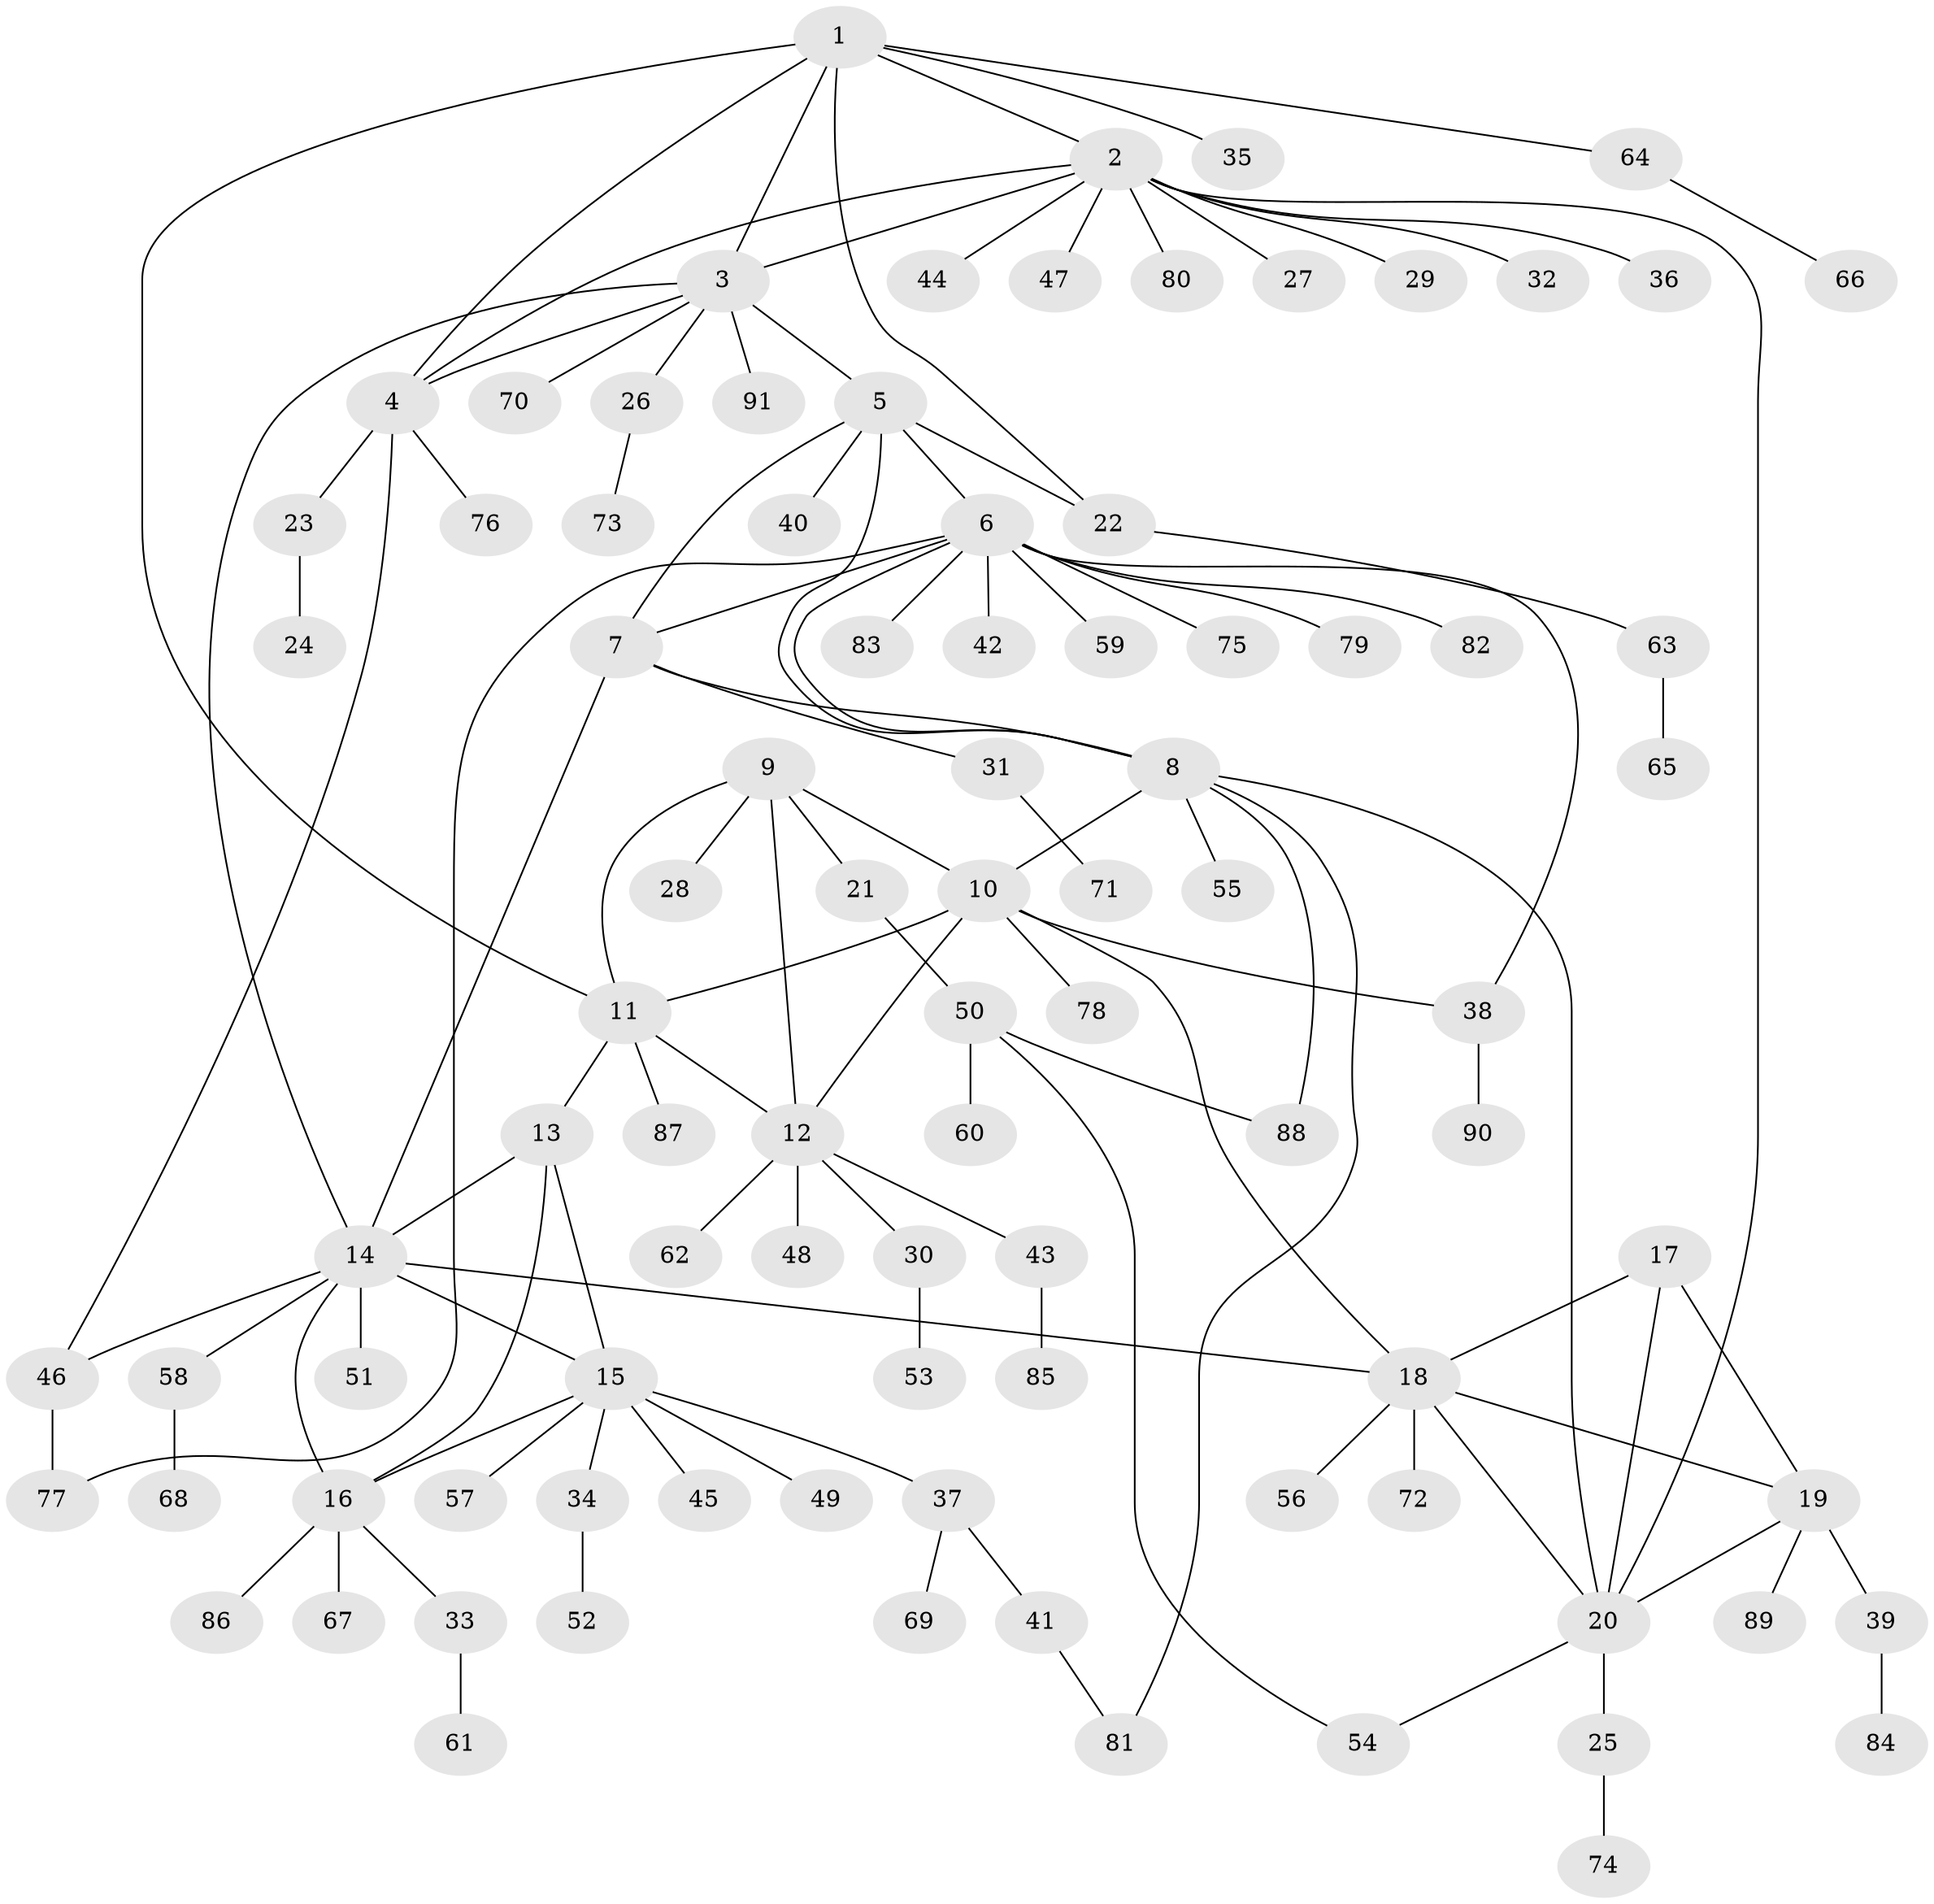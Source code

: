 // coarse degree distribution, {2: 0.08695652173913043, 4: 0.043478260869565216, 3: 0.10869565217391304, 6: 0.13043478260869565, 8: 0.043478260869565216, 1: 0.4782608695652174, 5: 0.08695652173913043, 9: 0.021739130434782608}
// Generated by graph-tools (version 1.1) at 2025/37/03/04/25 23:37:38]
// undirected, 91 vertices, 118 edges
graph export_dot {
  node [color=gray90,style=filled];
  1;
  2;
  3;
  4;
  5;
  6;
  7;
  8;
  9;
  10;
  11;
  12;
  13;
  14;
  15;
  16;
  17;
  18;
  19;
  20;
  21;
  22;
  23;
  24;
  25;
  26;
  27;
  28;
  29;
  30;
  31;
  32;
  33;
  34;
  35;
  36;
  37;
  38;
  39;
  40;
  41;
  42;
  43;
  44;
  45;
  46;
  47;
  48;
  49;
  50;
  51;
  52;
  53;
  54;
  55;
  56;
  57;
  58;
  59;
  60;
  61;
  62;
  63;
  64;
  65;
  66;
  67;
  68;
  69;
  70;
  71;
  72;
  73;
  74;
  75;
  76;
  77;
  78;
  79;
  80;
  81;
  82;
  83;
  84;
  85;
  86;
  87;
  88;
  89;
  90;
  91;
  1 -- 2;
  1 -- 3;
  1 -- 4;
  1 -- 11;
  1 -- 22;
  1 -- 35;
  1 -- 64;
  2 -- 3;
  2 -- 4;
  2 -- 20;
  2 -- 27;
  2 -- 29;
  2 -- 32;
  2 -- 36;
  2 -- 44;
  2 -- 47;
  2 -- 80;
  3 -- 4;
  3 -- 5;
  3 -- 14;
  3 -- 26;
  3 -- 70;
  3 -- 91;
  4 -- 23;
  4 -- 46;
  4 -- 76;
  5 -- 6;
  5 -- 7;
  5 -- 8;
  5 -- 22;
  5 -- 40;
  6 -- 7;
  6 -- 8;
  6 -- 38;
  6 -- 42;
  6 -- 59;
  6 -- 75;
  6 -- 77;
  6 -- 79;
  6 -- 82;
  6 -- 83;
  7 -- 8;
  7 -- 14;
  7 -- 31;
  8 -- 10;
  8 -- 20;
  8 -- 55;
  8 -- 81;
  8 -- 88;
  9 -- 10;
  9 -- 11;
  9 -- 12;
  9 -- 21;
  9 -- 28;
  10 -- 11;
  10 -- 12;
  10 -- 18;
  10 -- 38;
  10 -- 78;
  11 -- 12;
  11 -- 13;
  11 -- 87;
  12 -- 30;
  12 -- 43;
  12 -- 48;
  12 -- 62;
  13 -- 14;
  13 -- 15;
  13 -- 16;
  14 -- 15;
  14 -- 16;
  14 -- 18;
  14 -- 46;
  14 -- 51;
  14 -- 58;
  15 -- 16;
  15 -- 34;
  15 -- 37;
  15 -- 45;
  15 -- 49;
  15 -- 57;
  16 -- 33;
  16 -- 67;
  16 -- 86;
  17 -- 18;
  17 -- 19;
  17 -- 20;
  18 -- 19;
  18 -- 20;
  18 -- 56;
  18 -- 72;
  19 -- 20;
  19 -- 39;
  19 -- 89;
  20 -- 25;
  20 -- 54;
  21 -- 50;
  22 -- 63;
  23 -- 24;
  25 -- 74;
  26 -- 73;
  30 -- 53;
  31 -- 71;
  33 -- 61;
  34 -- 52;
  37 -- 41;
  37 -- 69;
  38 -- 90;
  39 -- 84;
  41 -- 81;
  43 -- 85;
  46 -- 77;
  50 -- 54;
  50 -- 60;
  50 -- 88;
  58 -- 68;
  63 -- 65;
  64 -- 66;
}
